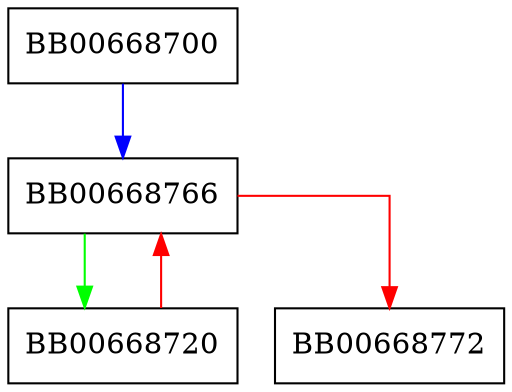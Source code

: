 digraph i2v_POLICY_MAPPINGS {
  node [shape="box"];
  graph [splines=ortho];
  BB00668700 -> BB00668766 [color="blue"];
  BB00668720 -> BB00668766 [color="red"];
  BB00668766 -> BB00668720 [color="green"];
  BB00668766 -> BB00668772 [color="red"];
}